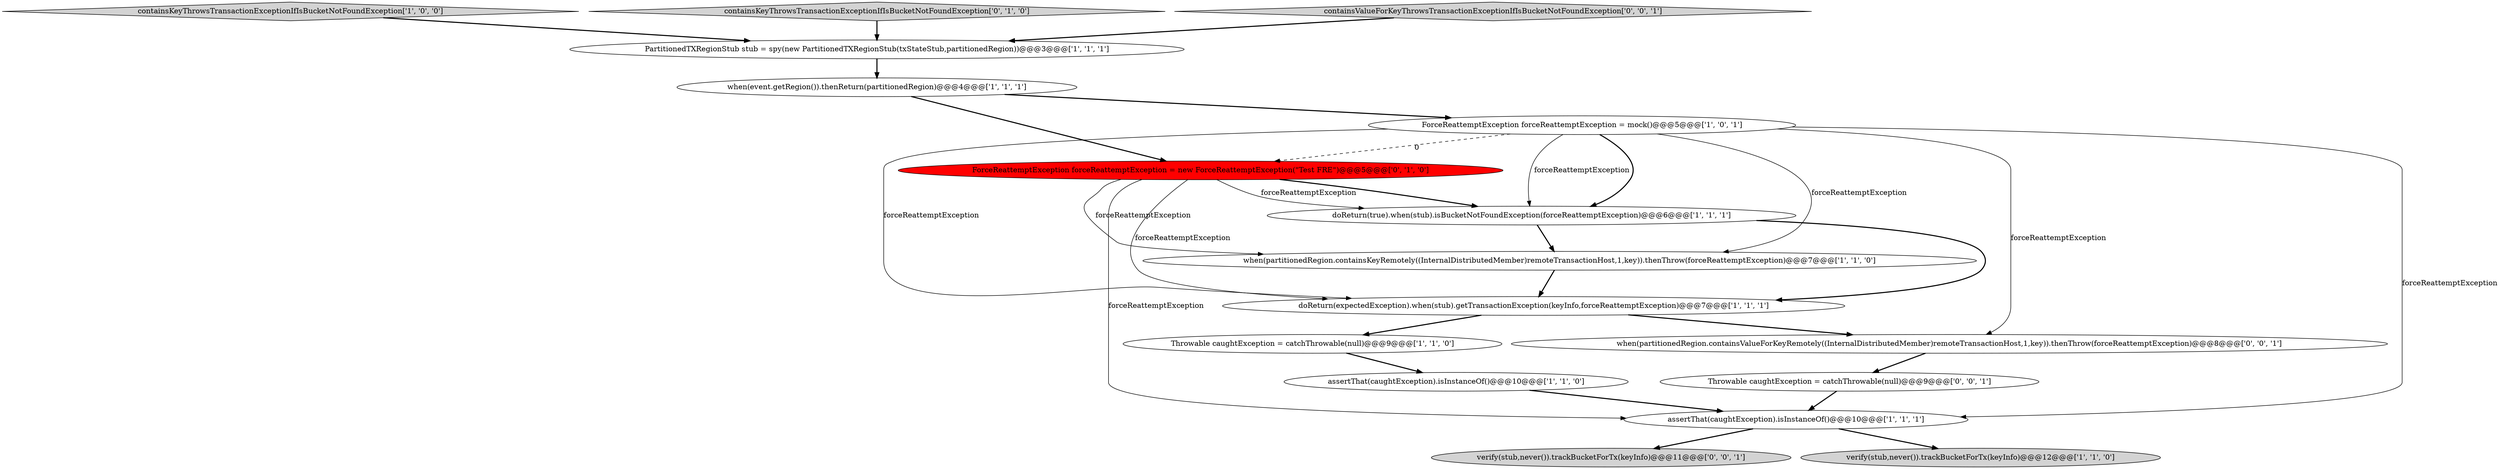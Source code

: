 digraph {
6 [style = filled, label = "assertThat(caughtException).isInstanceOf()@@@10@@@['1', '1', '0']", fillcolor = white, shape = ellipse image = "AAA0AAABBB1BBB"];
9 [style = filled, label = "containsKeyThrowsTransactionExceptionIfIsBucketNotFoundException['1', '0', '0']", fillcolor = lightgray, shape = diamond image = "AAA0AAABBB1BBB"];
15 [style = filled, label = "when(partitionedRegion.containsValueForKeyRemotely((InternalDistributedMember)remoteTransactionHost,1,key)).thenThrow(forceReattemptException)@@@8@@@['0', '0', '1']", fillcolor = white, shape = ellipse image = "AAA0AAABBB3BBB"];
16 [style = filled, label = "Throwable caughtException = catchThrowable(null)@@@9@@@['0', '0', '1']", fillcolor = white, shape = ellipse image = "AAA0AAABBB3BBB"];
11 [style = filled, label = "ForceReattemptException forceReattemptException = new ForceReattemptException(\"Test FRE\")@@@5@@@['0', '1', '0']", fillcolor = red, shape = ellipse image = "AAA1AAABBB2BBB"];
14 [style = filled, label = "verify(stub,never()).trackBucketForTx(keyInfo)@@@11@@@['0', '0', '1']", fillcolor = lightgray, shape = ellipse image = "AAA0AAABBB3BBB"];
7 [style = filled, label = "verify(stub,never()).trackBucketForTx(keyInfo)@@@12@@@['1', '1', '0']", fillcolor = lightgray, shape = ellipse image = "AAA0AAABBB1BBB"];
8 [style = filled, label = "ForceReattemptException forceReattemptException = mock()@@@5@@@['1', '0', '1']", fillcolor = white, shape = ellipse image = "AAA0AAABBB1BBB"];
0 [style = filled, label = "when(event.getRegion()).thenReturn(partitionedRegion)@@@4@@@['1', '1', '1']", fillcolor = white, shape = ellipse image = "AAA0AAABBB1BBB"];
12 [style = filled, label = "containsKeyThrowsTransactionExceptionIfIsBucketNotFoundException['0', '1', '0']", fillcolor = lightgray, shape = diamond image = "AAA0AAABBB2BBB"];
13 [style = filled, label = "containsValueForKeyThrowsTransactionExceptionIfIsBucketNotFoundException['0', '0', '1']", fillcolor = lightgray, shape = diamond image = "AAA0AAABBB3BBB"];
2 [style = filled, label = "PartitionedTXRegionStub stub = spy(new PartitionedTXRegionStub(txStateStub,partitionedRegion))@@@3@@@['1', '1', '1']", fillcolor = white, shape = ellipse image = "AAA0AAABBB1BBB"];
10 [style = filled, label = "Throwable caughtException = catchThrowable(null)@@@9@@@['1', '1', '0']", fillcolor = white, shape = ellipse image = "AAA0AAABBB1BBB"];
4 [style = filled, label = "assertThat(caughtException).isInstanceOf()@@@10@@@['1', '1', '1']", fillcolor = white, shape = ellipse image = "AAA0AAABBB1BBB"];
1 [style = filled, label = "doReturn(true).when(stub).isBucketNotFoundException(forceReattemptException)@@@6@@@['1', '1', '1']", fillcolor = white, shape = ellipse image = "AAA0AAABBB1BBB"];
3 [style = filled, label = "doReturn(expectedException).when(stub).getTransactionException(keyInfo,forceReattemptException)@@@7@@@['1', '1', '1']", fillcolor = white, shape = ellipse image = "AAA0AAABBB1BBB"];
5 [style = filled, label = "when(partitionedRegion.containsKeyRemotely((InternalDistributedMember)remoteTransactionHost,1,key)).thenThrow(forceReattemptException)@@@7@@@['1', '1', '0']", fillcolor = white, shape = ellipse image = "AAA0AAABBB1BBB"];
1->5 [style = bold, label=""];
5->3 [style = bold, label=""];
4->14 [style = bold, label=""];
8->4 [style = solid, label="forceReattemptException"];
9->2 [style = bold, label=""];
11->1 [style = bold, label=""];
11->1 [style = solid, label="forceReattemptException"];
11->4 [style = solid, label="forceReattemptException"];
1->3 [style = bold, label=""];
0->11 [style = bold, label=""];
3->15 [style = bold, label=""];
15->16 [style = bold, label=""];
11->3 [style = solid, label="forceReattemptException"];
10->6 [style = bold, label=""];
4->7 [style = bold, label=""];
8->1 [style = solid, label="forceReattemptException"];
8->1 [style = bold, label=""];
3->10 [style = bold, label=""];
6->4 [style = bold, label=""];
12->2 [style = bold, label=""];
2->0 [style = bold, label=""];
8->3 [style = solid, label="forceReattemptException"];
11->5 [style = solid, label="forceReattemptException"];
0->8 [style = bold, label=""];
16->4 [style = bold, label=""];
8->11 [style = dashed, label="0"];
8->5 [style = solid, label="forceReattemptException"];
8->15 [style = solid, label="forceReattemptException"];
13->2 [style = bold, label=""];
}
